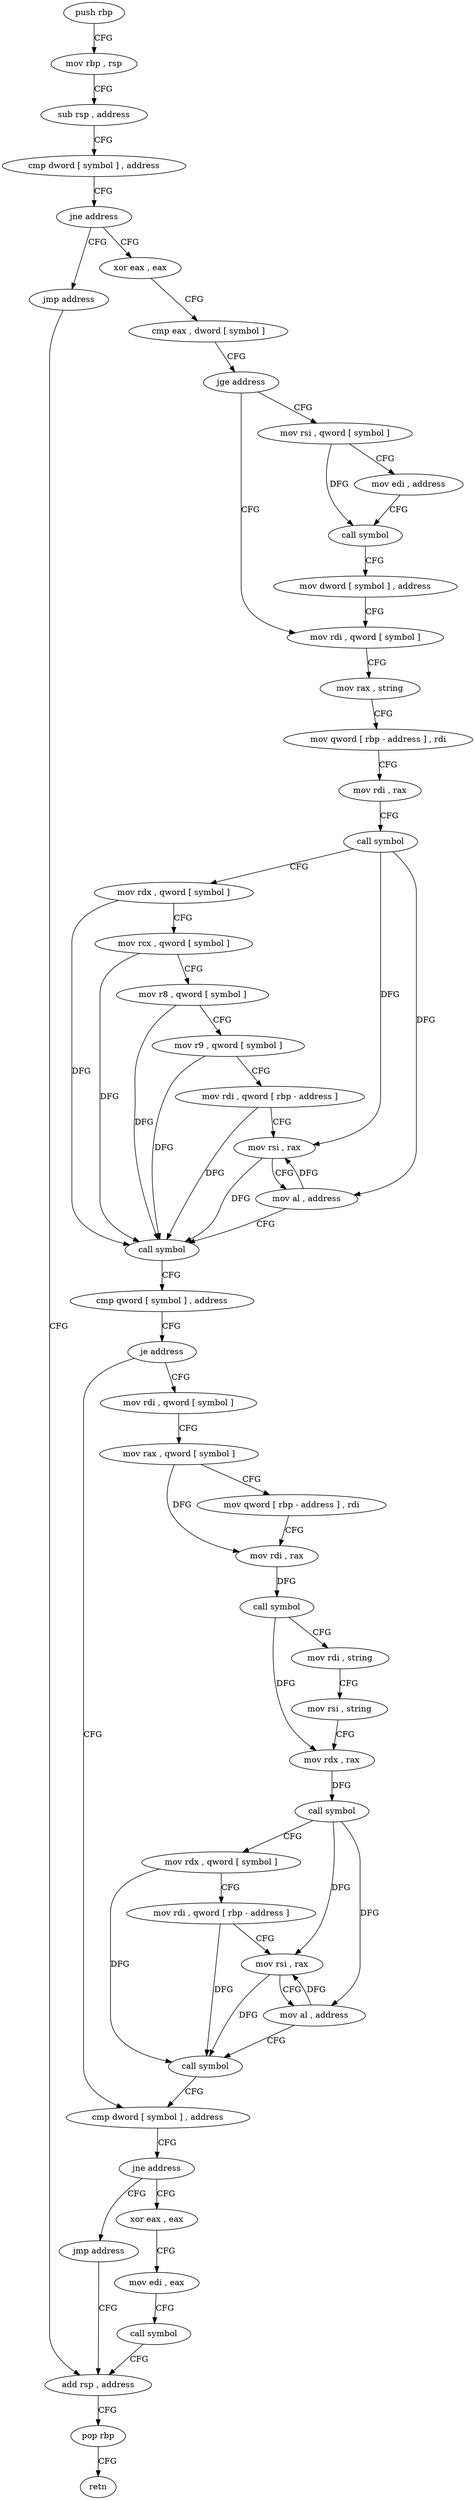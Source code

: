digraph "func" {
"4238880" [label = "push rbp" ]
"4238881" [label = "mov rbp , rsp" ]
"4238884" [label = "sub rsp , address" ]
"4238888" [label = "cmp dword [ symbol ] , address" ]
"4238896" [label = "jne address" ]
"4238907" [label = "xor eax , eax" ]
"4238902" [label = "jmp address" ]
"4238909" [label = "cmp eax , dword [ symbol ]" ]
"4238916" [label = "jge address" ]
"4238951" [label = "mov rdi , qword [ symbol ]" ]
"4238922" [label = "mov rsi , qword [ symbol ]" ]
"4239148" [label = "add rsp , address" ]
"4238959" [label = "mov rax , string" ]
"4238969" [label = "mov qword [ rbp - address ] , rdi" ]
"4238973" [label = "mov rdi , rax" ]
"4238976" [label = "call symbol" ]
"4238981" [label = "mov rdx , qword [ symbol ]" ]
"4238989" [label = "mov rcx , qword [ symbol ]" ]
"4238997" [label = "mov r8 , qword [ symbol ]" ]
"4239005" [label = "mov r9 , qword [ symbol ]" ]
"4239013" [label = "mov rdi , qword [ rbp - address ]" ]
"4239017" [label = "mov rsi , rax" ]
"4239020" [label = "mov al , address" ]
"4239022" [label = "call symbol" ]
"4239027" [label = "cmp qword [ symbol ] , address" ]
"4239036" [label = "je address" ]
"4239120" [label = "cmp dword [ symbol ] , address" ]
"4239042" [label = "mov rdi , qword [ symbol ]" ]
"4238930" [label = "mov edi , address" ]
"4238935" [label = "call symbol" ]
"4238940" [label = "mov dword [ symbol ] , address" ]
"4239152" [label = "pop rbp" ]
"4239153" [label = "retn" ]
"4239128" [label = "jne address" ]
"4239139" [label = "xor eax , eax" ]
"4239134" [label = "jmp address" ]
"4239050" [label = "mov rax , qword [ symbol ]" ]
"4239058" [label = "mov qword [ rbp - address ] , rdi" ]
"4239062" [label = "mov rdi , rax" ]
"4239065" [label = "call symbol" ]
"4239070" [label = "mov rdi , string" ]
"4239080" [label = "mov rsi , string" ]
"4239090" [label = "mov rdx , rax" ]
"4239093" [label = "call symbol" ]
"4239098" [label = "mov rdx , qword [ symbol ]" ]
"4239106" [label = "mov rdi , qword [ rbp - address ]" ]
"4239110" [label = "mov rsi , rax" ]
"4239113" [label = "mov al , address" ]
"4239115" [label = "call symbol" ]
"4239141" [label = "mov edi , eax" ]
"4239143" [label = "call symbol" ]
"4238880" -> "4238881" [ label = "CFG" ]
"4238881" -> "4238884" [ label = "CFG" ]
"4238884" -> "4238888" [ label = "CFG" ]
"4238888" -> "4238896" [ label = "CFG" ]
"4238896" -> "4238907" [ label = "CFG" ]
"4238896" -> "4238902" [ label = "CFG" ]
"4238907" -> "4238909" [ label = "CFG" ]
"4238902" -> "4239148" [ label = "CFG" ]
"4238909" -> "4238916" [ label = "CFG" ]
"4238916" -> "4238951" [ label = "CFG" ]
"4238916" -> "4238922" [ label = "CFG" ]
"4238951" -> "4238959" [ label = "CFG" ]
"4238922" -> "4238930" [ label = "CFG" ]
"4238922" -> "4238935" [ label = "DFG" ]
"4239148" -> "4239152" [ label = "CFG" ]
"4238959" -> "4238969" [ label = "CFG" ]
"4238969" -> "4238973" [ label = "CFG" ]
"4238973" -> "4238976" [ label = "CFG" ]
"4238976" -> "4238981" [ label = "CFG" ]
"4238976" -> "4239017" [ label = "DFG" ]
"4238976" -> "4239020" [ label = "DFG" ]
"4238981" -> "4238989" [ label = "CFG" ]
"4238981" -> "4239022" [ label = "DFG" ]
"4238989" -> "4238997" [ label = "CFG" ]
"4238989" -> "4239022" [ label = "DFG" ]
"4238997" -> "4239005" [ label = "CFG" ]
"4238997" -> "4239022" [ label = "DFG" ]
"4239005" -> "4239013" [ label = "CFG" ]
"4239005" -> "4239022" [ label = "DFG" ]
"4239013" -> "4239017" [ label = "CFG" ]
"4239013" -> "4239022" [ label = "DFG" ]
"4239017" -> "4239020" [ label = "CFG" ]
"4239017" -> "4239022" [ label = "DFG" ]
"4239020" -> "4239022" [ label = "CFG" ]
"4239020" -> "4239017" [ label = "DFG" ]
"4239022" -> "4239027" [ label = "CFG" ]
"4239027" -> "4239036" [ label = "CFG" ]
"4239036" -> "4239120" [ label = "CFG" ]
"4239036" -> "4239042" [ label = "CFG" ]
"4239120" -> "4239128" [ label = "CFG" ]
"4239042" -> "4239050" [ label = "CFG" ]
"4238930" -> "4238935" [ label = "CFG" ]
"4238935" -> "4238940" [ label = "CFG" ]
"4238940" -> "4238951" [ label = "CFG" ]
"4239152" -> "4239153" [ label = "CFG" ]
"4239128" -> "4239139" [ label = "CFG" ]
"4239128" -> "4239134" [ label = "CFG" ]
"4239139" -> "4239141" [ label = "CFG" ]
"4239134" -> "4239148" [ label = "CFG" ]
"4239050" -> "4239058" [ label = "CFG" ]
"4239050" -> "4239062" [ label = "DFG" ]
"4239058" -> "4239062" [ label = "CFG" ]
"4239062" -> "4239065" [ label = "DFG" ]
"4239065" -> "4239070" [ label = "CFG" ]
"4239065" -> "4239090" [ label = "DFG" ]
"4239070" -> "4239080" [ label = "CFG" ]
"4239080" -> "4239090" [ label = "CFG" ]
"4239090" -> "4239093" [ label = "DFG" ]
"4239093" -> "4239098" [ label = "CFG" ]
"4239093" -> "4239110" [ label = "DFG" ]
"4239093" -> "4239113" [ label = "DFG" ]
"4239098" -> "4239106" [ label = "CFG" ]
"4239098" -> "4239115" [ label = "DFG" ]
"4239106" -> "4239110" [ label = "CFG" ]
"4239106" -> "4239115" [ label = "DFG" ]
"4239110" -> "4239113" [ label = "CFG" ]
"4239110" -> "4239115" [ label = "DFG" ]
"4239113" -> "4239115" [ label = "CFG" ]
"4239113" -> "4239110" [ label = "DFG" ]
"4239115" -> "4239120" [ label = "CFG" ]
"4239141" -> "4239143" [ label = "CFG" ]
"4239143" -> "4239148" [ label = "CFG" ]
}
